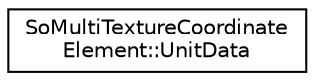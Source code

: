 digraph "Graphical Class Hierarchy"
{
 // LATEX_PDF_SIZE
  edge [fontname="Helvetica",fontsize="10",labelfontname="Helvetica",labelfontsize="10"];
  node [fontname="Helvetica",fontsize="10",shape=record];
  rankdir="LR";
  Node0 [label="SoMultiTextureCoordinate\lElement::UnitData",height=0.2,width=0.4,color="black", fillcolor="white", style="filled",URL="$classSoMultiTextureCoordinateElement_1_1UnitData.html",tooltip=" "];
}
